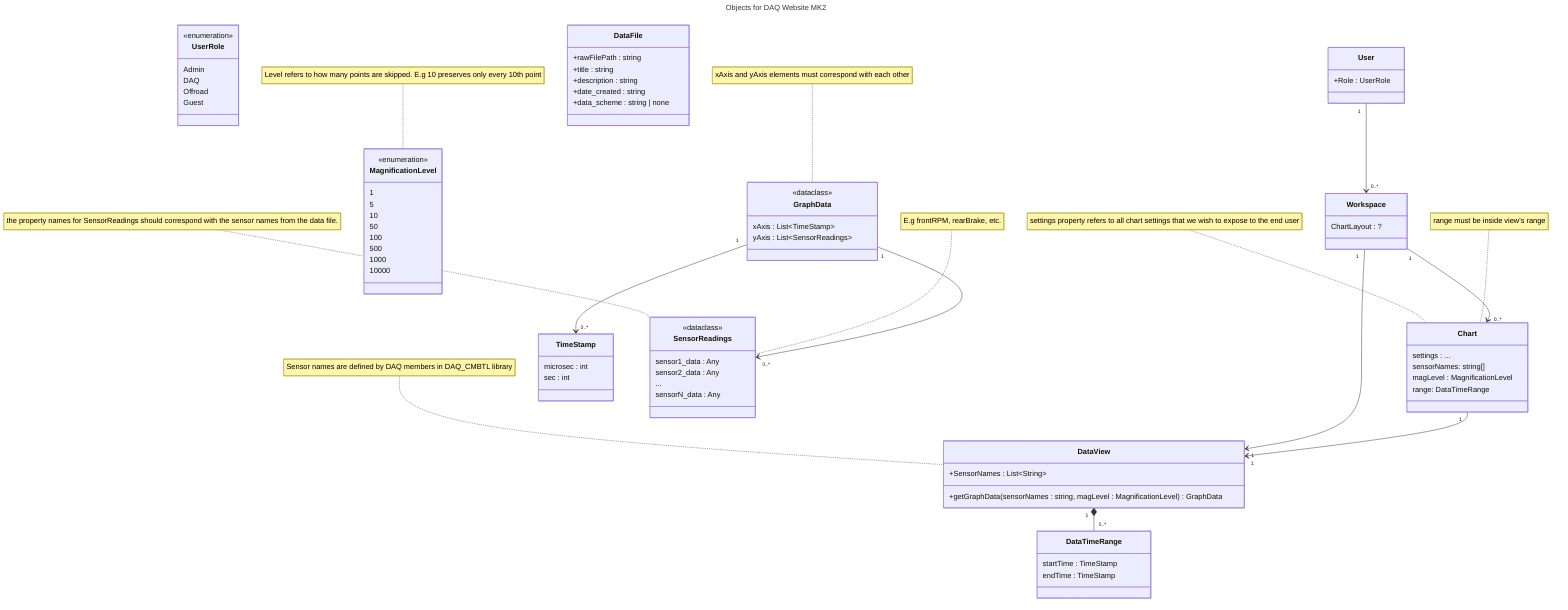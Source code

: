 ---
title: Objects for DAQ Website MK2
---
classDiagram
    class UserRole {
        <<enumeration>>
        Admin
        DAQ
        Offroad
        Guest
    }
    class User {
        +Role : UserRole
    }
    User "1" --> "0..*" Workspace
    class Workspace {
        ChartLayout : ?
    }
    Workspace "1" --> "1" DataView
    Workspace "1" --> "0..*" Chart

    note for DataView "Sensor names are defined by DAQ members in DAQ_CMBTL library"
    class DataView {
        +SensorNames : List~String~
        +getGraphData(sensorNames : string, magLevel : MagnificationLevel) GraphData
    }
    DataView "1" *-- "0..*" DataTimeRange

    class DataFile {
        +rawFilePath : string
        +title : string
        +description : string
        +date_created : string
        +data_scheme : string | none
    }
    class DataTimeRange {
        startTime : TimeStamp
        endTime : TimeStamp
    }


    note for MagnificationLevel "Level refers to how many points are skipped. E.g 10 preserves only every 10th point" 
    class MagnificationLevel {
        <<enumeration>>
        1
        5
        10
        50
        100
        500
        1000
        10000
    }
    class Chart {
        settings : ...
        sensorNames: string[]
        magLevel : MagnificationLevel
        range: DataTimeRange
    }
    note for Chart "settings property refers to all chart settings that we wish to expose to the end user"
    note for Chart "range must be inside view's range"
    Chart "1" --> "1" DataView

    class TimeStamp {
        microsec : int
        sec : int
    }

    note for SensorReadings "the property names for SensorReadings should correspond with the sensor names from the data file."
    note for SensorReadings "E.g frontRPM, rearBrake, etc."
    class SensorReadings {
        <<dataclass>>
        sensor1_data : Any
        sensor2_data : Any
        ...
        sensorN_data : Any
    }

    note for GraphData "xAxis and yAxis elements must correspond with each other" 
    class GraphData {
        <<dataclass>>
        xAxis : List~TimeStamp~
        yAxis : List~SensorReadings~
    }
    GraphData "1" --> "0..*" TimeStamp
    GraphData "1" --> "0..*" SensorReadings